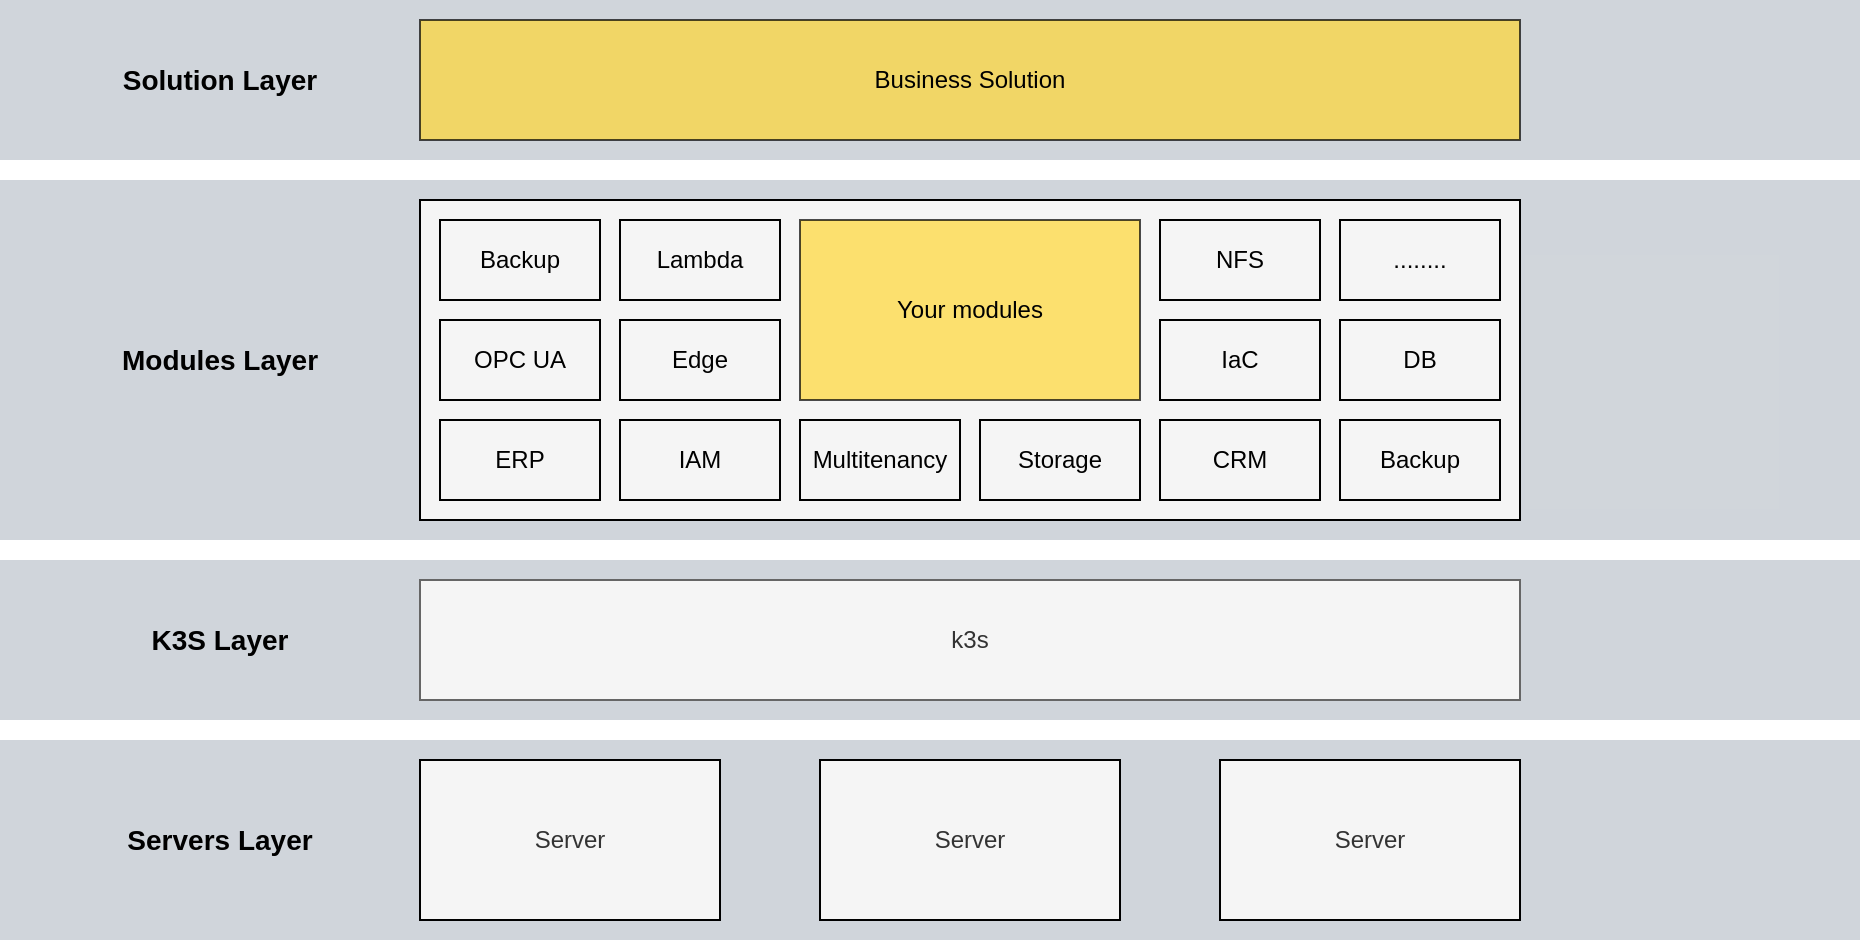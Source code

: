 <mxfile version="20.4.2" type="device" pages="2"><diagram id="n8l_kInaM4h8P1gXOYYe" name="Overall"><mxGraphModel dx="1422" dy="1849" grid="1" gridSize="10" guides="1" tooltips="1" connect="1" arrows="1" fold="1" page="1" pageScale="1" pageWidth="827" pageHeight="1169" math="0" shadow="0"><root><mxCell id="0"/><mxCell id="1" parent="0"/><mxCell id="joCLvQwMSILQqRdfbv4C-36" value="" style="rounded=0;whiteSpace=wrap;html=1;strokeColor=none;strokeWidth=1;fontSize=14;fillColor=#647687;fontColor=#ffffff;opacity=30;" parent="1" vertex="1"><mxGeometry x="70" y="-10" width="930" height="80" as="geometry"/></mxCell><mxCell id="joCLvQwMSILQqRdfbv4C-34" value="" style="rounded=0;whiteSpace=wrap;html=1;strokeColor=none;strokeWidth=1;fontSize=14;fillColor=#647687;fontColor=#ffffff;opacity=30;" parent="1" vertex="1"><mxGeometry x="70" y="270" width="930" height="80" as="geometry"/></mxCell><mxCell id="joCLvQwMSILQqRdfbv4C-35" value="" style="rounded=0;whiteSpace=wrap;html=1;strokeColor=none;strokeWidth=1;fontSize=14;fillColor=#647687;fontColor=#ffffff;opacity=30;" parent="1" vertex="1"><mxGeometry x="70" y="80" width="930" height="180" as="geometry"/></mxCell><mxCell id="joCLvQwMSILQqRdfbv4C-33" value="" style="rounded=0;whiteSpace=wrap;html=1;strokeColor=none;strokeWidth=1;fontSize=14;fillColor=#647687;fontColor=#ffffff;opacity=30;" parent="1" vertex="1"><mxGeometry x="70" y="360" width="930" height="100" as="geometry"/></mxCell><mxCell id="joCLvQwMSILQqRdfbv4C-4" value="Server" style="rounded=0;whiteSpace=wrap;html=1;fillColor=#f5f5f5;fontColor=#333333;strokeColor=default;" parent="1" vertex="1"><mxGeometry x="680" y="370" width="150" height="80" as="geometry"/></mxCell><mxCell id="joCLvQwMSILQqRdfbv4C-5" value="k3s" style="rounded=0;whiteSpace=wrap;html=1;fillColor=#f5f5f5;strokeColor=#666666;fontColor=#333333;" parent="1" vertex="1"><mxGeometry x="280" y="280" width="550" height="60" as="geometry"/></mxCell><mxCell id="joCLvQwMSILQqRdfbv4C-8" value="" style="rounded=0;whiteSpace=wrap;html=1;strokeWidth=1;fillColor=#F5F5F5;gradientColor=none;" parent="1" vertex="1"><mxGeometry x="280" y="90" width="550" height="160" as="geometry"/></mxCell><mxCell id="joCLvQwMSILQqRdfbv4C-9" value="Business Solution" style="rounded=0;whiteSpace=wrap;html=1;strokeWidth=1;fillColor=#FFD835;strokeColor=default;opacity=70;" parent="1" vertex="1"><mxGeometry x="280" width="550" height="60" as="geometry"/></mxCell><mxCell id="joCLvQwMSILQqRdfbv4C-10" value="Multitenancy" style="rounded=0;whiteSpace=wrap;html=1;strokeColor=default;strokeWidth=1;fillColor=#F5F5F5;gradientColor=none;" parent="1" vertex="1"><mxGeometry x="470" y="200" width="80" height="40" as="geometry"/></mxCell><mxCell id="joCLvQwMSILQqRdfbv4C-11" value="IAM" style="rounded=0;whiteSpace=wrap;html=1;strokeColor=default;strokeWidth=1;fillColor=#F5F5F5;gradientColor=none;" parent="1" vertex="1"><mxGeometry x="380" y="200" width="80" height="40" as="geometry"/></mxCell><mxCell id="joCLvQwMSILQqRdfbv4C-12" value="ERP" style="rounded=0;whiteSpace=wrap;html=1;strokeColor=default;strokeWidth=1;fillColor=#F5F5F5;gradientColor=none;" parent="1" vertex="1"><mxGeometry x="290" y="200" width="80" height="40" as="geometry"/></mxCell><mxCell id="joCLvQwMSILQqRdfbv4C-13" value="OPC UA" style="rounded=0;whiteSpace=wrap;html=1;strokeColor=default;strokeWidth=1;fillColor=#F5F5F5;gradientColor=none;" parent="1" vertex="1"><mxGeometry x="290" y="150" width="80" height="40" as="geometry"/></mxCell><mxCell id="joCLvQwMSILQqRdfbv4C-14" value="Edge" style="rounded=0;whiteSpace=wrap;html=1;strokeColor=default;strokeWidth=1;fillColor=#F5F5F5;gradientColor=none;" parent="1" vertex="1"><mxGeometry x="380" y="150" width="80" height="40" as="geometry"/></mxCell><mxCell id="joCLvQwMSILQqRdfbv4C-15" value="Storage" style="rounded=0;whiteSpace=wrap;html=1;strokeColor=default;strokeWidth=1;fillColor=#F5F5F5;gradientColor=none;" parent="1" vertex="1"><mxGeometry x="560" y="200" width="80" height="40" as="geometry"/></mxCell><mxCell id="joCLvQwMSILQqRdfbv4C-16" value="CRM" style="rounded=0;whiteSpace=wrap;html=1;strokeColor=default;strokeWidth=1;fillColor=#F5F5F5;gradientColor=none;" parent="1" vertex="1"><mxGeometry x="650" y="200" width="80" height="40" as="geometry"/></mxCell><mxCell id="joCLvQwMSILQqRdfbv4C-17" value="IaC" style="rounded=0;whiteSpace=wrap;html=1;strokeColor=default;strokeWidth=1;fillColor=#F5F5F5;gradientColor=none;" parent="1" vertex="1"><mxGeometry x="650" y="150" width="80" height="40" as="geometry"/></mxCell><mxCell id="joCLvQwMSILQqRdfbv4C-18" value="DB" style="rounded=0;whiteSpace=wrap;html=1;strokeColor=default;strokeWidth=1;fillColor=#F5F5F5;gradientColor=none;" parent="1" vertex="1"><mxGeometry x="740" y="150" width="80" height="40" as="geometry"/></mxCell><mxCell id="joCLvQwMSILQqRdfbv4C-19" value="........" style="rounded=0;whiteSpace=wrap;html=1;strokeColor=default;strokeWidth=1;fillColor=#F5F5F5;gradientColor=none;" parent="1" vertex="1"><mxGeometry x="740" y="100" width="80" height="40" as="geometry"/></mxCell><mxCell id="joCLvQwMSILQqRdfbv4C-21" value="Your modules" style="rounded=0;whiteSpace=wrap;html=1;strokeColor=default;strokeWidth=1;fillColor=#FFD835;opacity=70;" parent="1" vertex="1"><mxGeometry x="470" y="100" width="170" height="90" as="geometry"/></mxCell><mxCell id="joCLvQwMSILQqRdfbv4C-22" value="Backup" style="rounded=0;whiteSpace=wrap;html=1;strokeColor=default;strokeWidth=1;fillColor=#F5F5F5;gradientColor=none;" parent="1" vertex="1"><mxGeometry x="290" y="100" width="80" height="40" as="geometry"/></mxCell><mxCell id="joCLvQwMSILQqRdfbv4C-23" value="Lambda" style="rounded=0;whiteSpace=wrap;html=1;strokeColor=default;strokeWidth=1;fillColor=#F5F5F5;gradientColor=none;" parent="1" vertex="1"><mxGeometry x="380" y="100" width="80" height="40" as="geometry"/></mxCell><mxCell id="joCLvQwMSILQqRdfbv4C-24" value="NFS" style="rounded=0;whiteSpace=wrap;html=1;strokeColor=default;strokeWidth=1;fillColor=#F5F5F5;gradientColor=none;" parent="1" vertex="1"><mxGeometry x="650" y="100" width="80" height="40" as="geometry"/></mxCell><mxCell id="joCLvQwMSILQqRdfbv4C-25" value="Backup" style="rounded=0;whiteSpace=wrap;html=1;strokeColor=default;strokeWidth=1;fillColor=#F5F5F5;gradientColor=none;" parent="1" vertex="1"><mxGeometry x="740" y="200" width="80" height="40" as="geometry"/></mxCell><mxCell id="joCLvQwMSILQqRdfbv4C-26" value="Server" style="rounded=0;whiteSpace=wrap;html=1;fillColor=#f5f5f5;fontColor=#333333;strokeColor=default;" parent="1" vertex="1"><mxGeometry x="280" y="370" width="150" height="80" as="geometry"/></mxCell><mxCell id="joCLvQwMSILQqRdfbv4C-27" value="Server" style="rounded=0;whiteSpace=wrap;html=1;fillColor=#f5f5f5;fontColor=#333333;strokeColor=default;" parent="1" vertex="1"><mxGeometry x="480" y="370" width="150" height="80" as="geometry"/></mxCell><mxCell id="joCLvQwMSILQqRdfbv4C-28" value="Servers Layer" style="text;html=1;strokeColor=none;fillColor=none;align=center;verticalAlign=middle;whiteSpace=wrap;rounded=0;strokeWidth=1;fontSize=14;fontStyle=1" parent="1" vertex="1"><mxGeometry x="120" y="395" width="120" height="30" as="geometry"/></mxCell><mxCell id="joCLvQwMSILQqRdfbv4C-29" value="K3S Layer" style="text;html=1;strokeColor=none;fillColor=none;align=center;verticalAlign=middle;whiteSpace=wrap;rounded=0;strokeWidth=1;fontSize=14;fontStyle=1" parent="1" vertex="1"><mxGeometry x="120" y="295" width="120" height="30" as="geometry"/></mxCell><mxCell id="joCLvQwMSILQqRdfbv4C-30" value="Modules Layer" style="text;html=1;strokeColor=none;fillColor=none;align=center;verticalAlign=middle;whiteSpace=wrap;rounded=0;strokeWidth=1;fontSize=14;fontStyle=1" parent="1" vertex="1"><mxGeometry x="120" y="155" width="120" height="30" as="geometry"/></mxCell><mxCell id="joCLvQwMSILQqRdfbv4C-31" value="Solution Layer" style="text;html=1;strokeColor=none;fillColor=none;align=center;verticalAlign=middle;whiteSpace=wrap;rounded=0;strokeWidth=1;fontSize=14;fontStyle=1" parent="1" vertex="1"><mxGeometry x="120" y="15" width="120" height="30" as="geometry"/></mxCell></root></mxGraphModel></diagram><diagram id="8hVyRWukMjbhkgHHl9bs" name="WIP"><mxGraphModel dx="1422" dy="680" grid="1" gridSize="10" guides="1" tooltips="1" connect="1" arrows="1" fold="1" page="1" pageScale="1" pageWidth="827" pageHeight="1169" math="0" shadow="0"><root><mxCell id="0"/><mxCell id="1" parent="0"/><mxCell id="m8oO46kKlkxoCMyKrUkP-1" value="" style="rounded=0;whiteSpace=wrap;html=1;strokeColor=none;strokeWidth=1;fontSize=14;fillColor=#647687;fontColor=#ffffff;opacity=30;" vertex="1" parent="1"><mxGeometry x="90" y="280" width="570" height="290" as="geometry"/></mxCell><mxCell id="m8oO46kKlkxoCMyKrUkP-2" value="" style="html=1;verticalLabelPosition=bottom;align=center;labelBackgroundColor=#ffffff;verticalAlign=top;strokeWidth=4;strokeColor=#4D4D4D;shadow=0;dashed=0;shape=mxgraph.ios7.icons.settings;" vertex="1" parent="1"><mxGeometry x="460" y="380" width="90" height="90" as="geometry"/></mxCell><mxCell id="m8oO46kKlkxoCMyKrUkP-3" value="&lt;b style=&quot;font-size: 32px;&quot;&gt;WIP&lt;/b&gt;" style="text;html=1;strokeColor=none;fillColor=none;align=center;verticalAlign=middle;whiteSpace=wrap;rounded=0;strokeWidth=4;fontSize=32;" vertex="1" parent="1"><mxGeometry x="220" y="400" width="90" height="50" as="geometry"/></mxCell></root></mxGraphModel></diagram></mxfile>